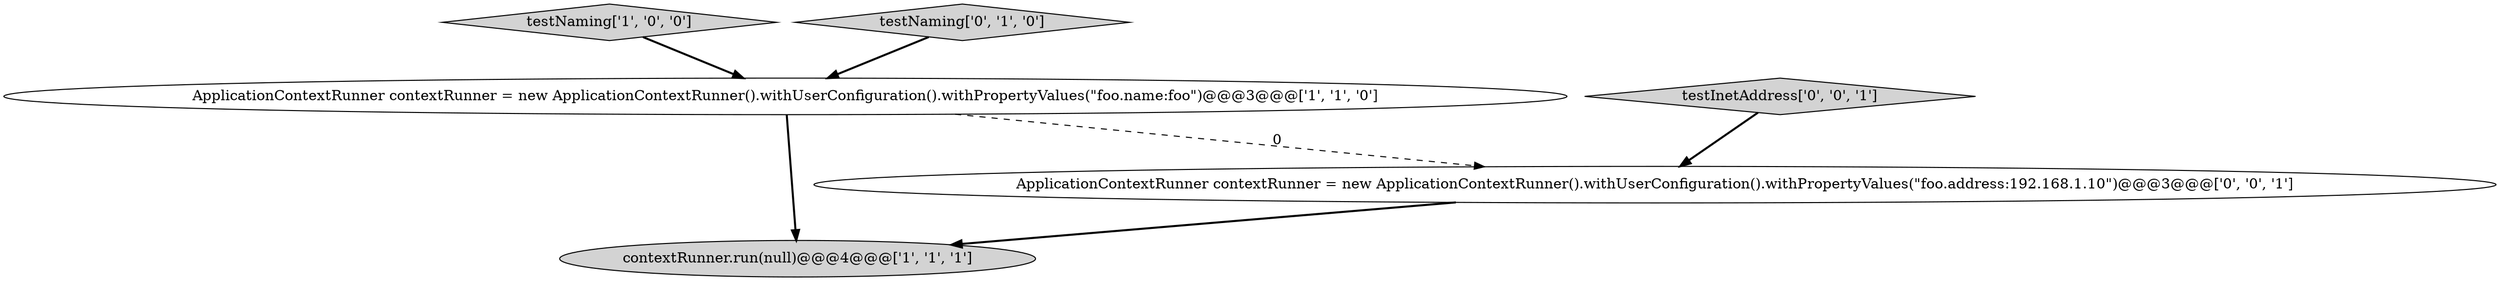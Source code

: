 digraph {
5 [style = filled, label = "ApplicationContextRunner contextRunner = new ApplicationContextRunner().withUserConfiguration().withPropertyValues(\"foo.address:192.168.1.10\")@@@3@@@['0', '0', '1']", fillcolor = white, shape = ellipse image = "AAA0AAABBB3BBB"];
2 [style = filled, label = "ApplicationContextRunner contextRunner = new ApplicationContextRunner().withUserConfiguration().withPropertyValues(\"foo.name:foo\")@@@3@@@['1', '1', '0']", fillcolor = white, shape = ellipse image = "AAA0AAABBB1BBB"];
0 [style = filled, label = "testNaming['1', '0', '0']", fillcolor = lightgray, shape = diamond image = "AAA0AAABBB1BBB"];
4 [style = filled, label = "testInetAddress['0', '0', '1']", fillcolor = lightgray, shape = diamond image = "AAA0AAABBB3BBB"];
1 [style = filled, label = "contextRunner.run(null)@@@4@@@['1', '1', '1']", fillcolor = lightgray, shape = ellipse image = "AAA0AAABBB1BBB"];
3 [style = filled, label = "testNaming['0', '1', '0']", fillcolor = lightgray, shape = diamond image = "AAA0AAABBB2BBB"];
5->1 [style = bold, label=""];
2->5 [style = dashed, label="0"];
3->2 [style = bold, label=""];
4->5 [style = bold, label=""];
2->1 [style = bold, label=""];
0->2 [style = bold, label=""];
}
